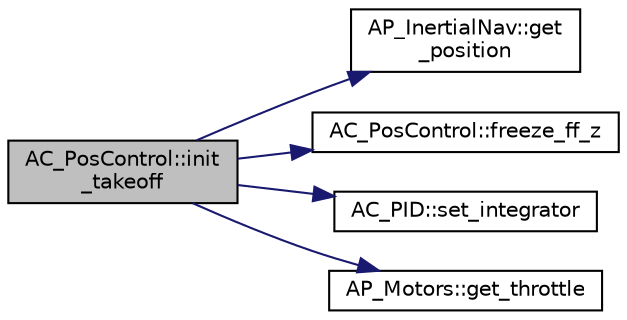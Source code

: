 digraph "AC_PosControl::init_takeoff"
{
 // INTERACTIVE_SVG=YES
  edge [fontname="Helvetica",fontsize="10",labelfontname="Helvetica",labelfontsize="10"];
  node [fontname="Helvetica",fontsize="10",shape=record];
  rankdir="LR";
  Node1 [label="AC_PosControl::init\l_takeoff",height=0.2,width=0.4,color="black", fillcolor="grey75", style="filled", fontcolor="black"];
  Node1 -> Node2 [color="midnightblue",fontsize="10",style="solid",fontname="Helvetica"];
  Node2 [label="AP_InertialNav::get\l_position",height=0.2,width=0.4,color="black", fillcolor="white", style="filled",URL="$classAP__InertialNav.html#a0661273d158219186a7a152157138a1c"];
  Node1 -> Node3 [color="midnightblue",fontsize="10",style="solid",fontname="Helvetica"];
  Node3 [label="AC_PosControl::freeze_ff_z",height=0.2,width=0.4,color="black", fillcolor="white", style="filled",URL="$classAC__PosControl.html#aa979d20c99f08a96d0f482c1dad50f78",tooltip="freeze_ff_z - used to stop the feed forward being calculated during a known discontinuity ..."];
  Node1 -> Node4 [color="midnightblue",fontsize="10",style="solid",fontname="Helvetica"];
  Node4 [label="AC_PID::set_integrator",height=0.2,width=0.4,color="black", fillcolor="white", style="filled",URL="$classAC__PID.html#a0ae837f35a5f8886c192e0400b1c5b4c"];
  Node1 -> Node5 [color="midnightblue",fontsize="10",style="solid",fontname="Helvetica"];
  Node5 [label="AP_Motors::get_throttle",height=0.2,width=0.4,color="black", fillcolor="white", style="filled",URL="$classAP__Motors.html#a82a340f9ada90ee7399c857b3464e11a"];
}
